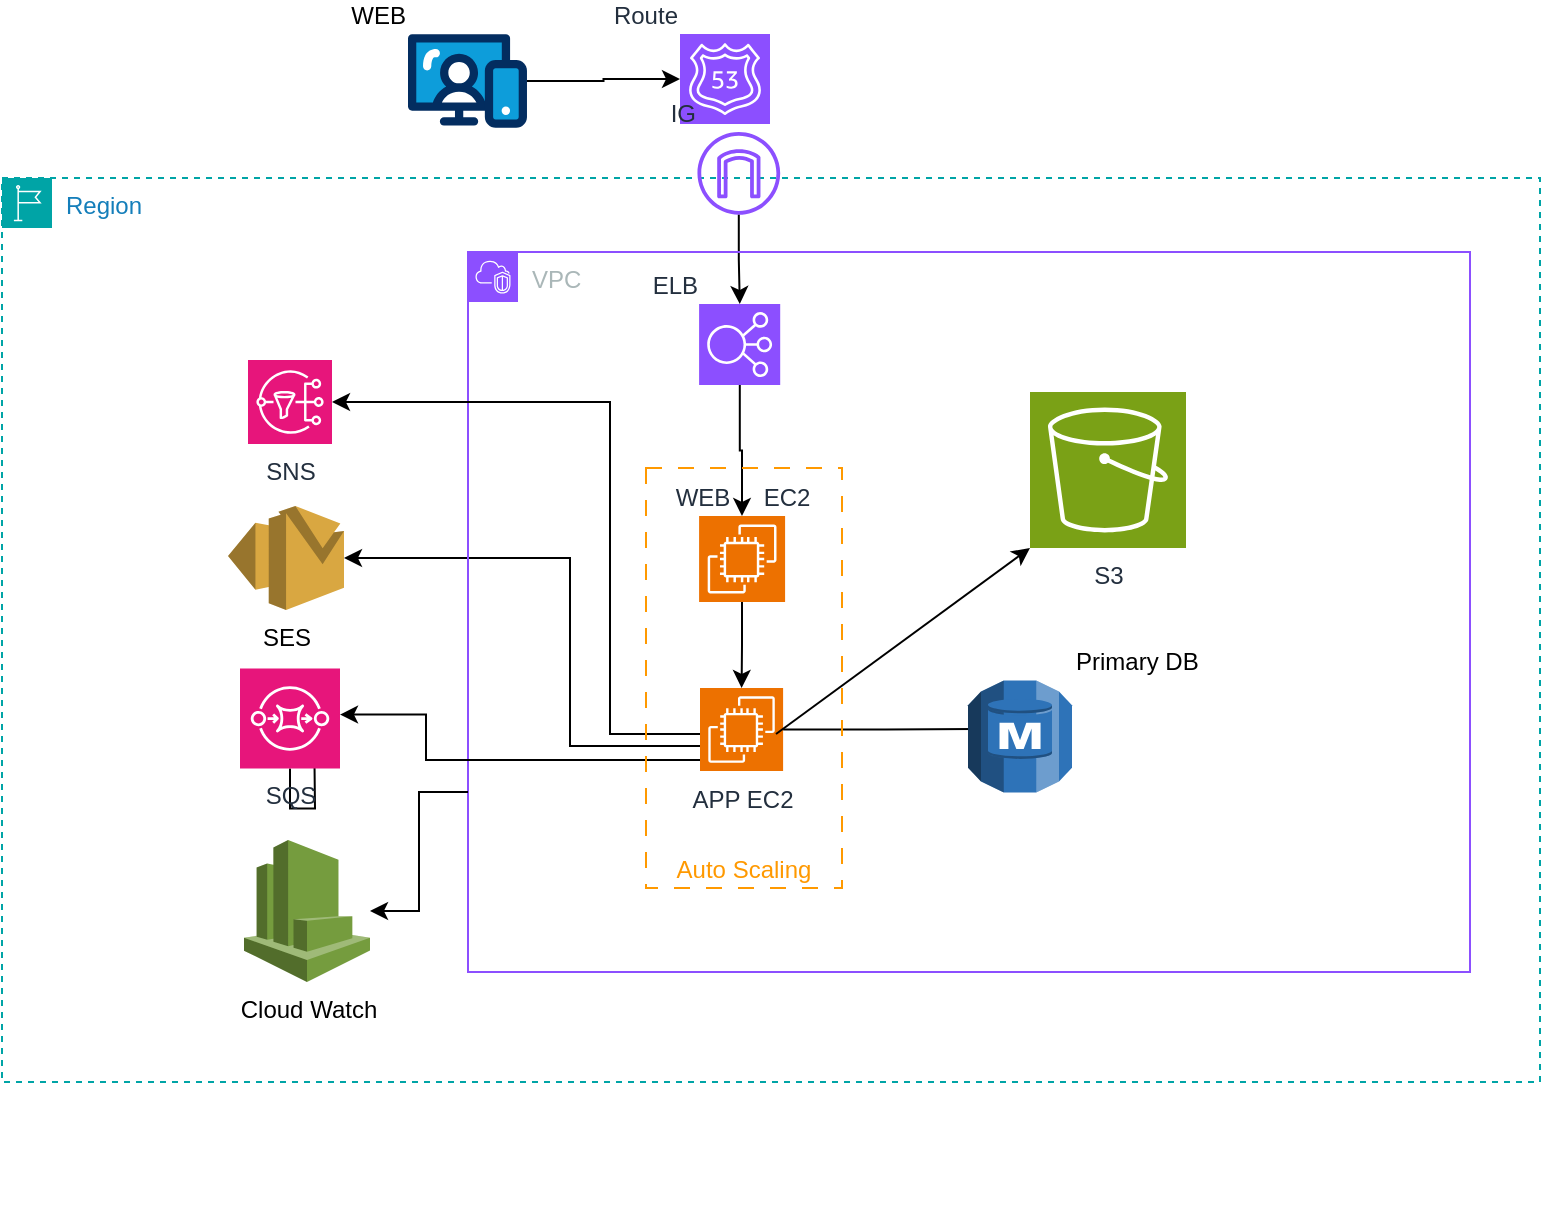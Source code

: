 <mxfile version="26.2.5">
  <diagram name="Page-1" id="d6edJk67j7s0k6tXhJVO">
    <mxGraphModel dx="1115" dy="606" grid="0" gridSize="10" guides="1" tooltips="1" connect="1" arrows="1" fold="1" page="1" pageScale="1" pageWidth="850" pageHeight="1100" background="#FFFFFF" math="0" shadow="0">
      <root>
        <mxCell id="0" />
        <mxCell id="1" parent="0" />
        <mxCell id="ni2ufou63JQbq89U_iEY-39" value="" style="edgeStyle=orthogonalEdgeStyle;rounded=0;orthogonalLoop=1;jettySize=auto;html=1;" edge="1" parent="1" source="QDt6HuoATpvbEMl83aBC-2" target="ni2ufou63JQbq89U_iEY-3">
          <mxGeometry relative="1" as="geometry" />
        </mxCell>
        <mxCell id="ni2ufou63JQbq89U_iEY-5" value="" style="edgeStyle=orthogonalEdgeStyle;rounded=0;orthogonalLoop=1;jettySize=auto;html=1;" edge="1" parent="1" source="ni2ufou63JQbq89U_iEY-3" target="ni2ufou63JQbq89U_iEY-4">
          <mxGeometry relative="1" as="geometry" />
        </mxCell>
        <mxCell id="ni2ufou63JQbq89U_iEY-3" value="WEB&amp;nbsp; &amp;nbsp; &amp;nbsp;EC2" style="sketch=0;points=[[0,0,0],[0.25,0,0],[0.5,0,0],[0.75,0,0],[1,0,0],[0,1,0],[0.25,1,0],[0.5,1,0],[0.75,1,0],[1,1,0],[0,0.25,0],[0,0.5,0],[0,0.75,0],[1,0.25,0],[1,0.5,0],[1,0.75,0]];outlineConnect=0;fontColor=#232F3E;fillColor=#ED7100;strokeColor=#ffffff;dashed=0;verticalLabelPosition=top;verticalAlign=bottom;align=center;html=1;fontSize=12;fontStyle=0;aspect=fixed;shape=mxgraph.aws4.resourceIcon;resIcon=mxgraph.aws4.ec2;labelPosition=center;" vertex="1" parent="1">
          <mxGeometry x="367.545" y="293" width="43" height="43" as="geometry" />
        </mxCell>
        <mxCell id="ni2ufou63JQbq89U_iEY-36" value="" style="edgeStyle=orthogonalEdgeStyle;rounded=0;orthogonalLoop=1;jettySize=auto;html=1;" edge="1" parent="1" source="ni2ufou63JQbq89U_iEY-4" target="ni2ufou63JQbq89U_iEY-20">
          <mxGeometry relative="1" as="geometry" />
        </mxCell>
        <mxCell id="ni2ufou63JQbq89U_iEY-4" value="APP EC2" style="sketch=0;points=[[0,0,0],[0.25,0,0],[0.5,0,0],[0.75,0,0],[1,0,0],[0,1,0],[0.25,1,0],[0.5,1,0],[0.75,1,0],[1,1,0],[0,0.25,0],[0,0.5,0],[0,0.75,0],[1,0.25,0],[1,0.5,0],[1,0.75,0]];outlineConnect=0;fontColor=#232F3E;fillColor=#ED7100;strokeColor=#ffffff;dashed=0;verticalLabelPosition=bottom;verticalAlign=top;align=center;html=1;fontSize=12;fontStyle=0;aspect=fixed;shape=mxgraph.aws4.resourceIcon;resIcon=mxgraph.aws4.ec2;labelPosition=center;" vertex="1" parent="1">
          <mxGeometry x="368" y="379" width="41.55" height="41.55" as="geometry" />
        </mxCell>
        <mxCell id="ni2ufou63JQbq89U_iEY-6" value="Route" style="sketch=0;points=[[0,0,0],[0.25,0,0],[0.5,0,0],[0.75,0,0],[1,0,0],[0,1,0],[0.25,1,0],[0.5,1,0],[0.75,1,0],[1,1,0],[0,0.25,0],[0,0.5,0],[0,0.75,0],[1,0.25,0],[1,0.5,0],[1,0.75,0]];outlineConnect=0;fontColor=#232F3E;fillColor=#8C4FFF;strokeColor=#ffffff;dashed=0;verticalLabelPosition=top;verticalAlign=bottom;align=right;html=1;fontSize=12;fontStyle=0;aspect=fixed;shape=mxgraph.aws4.resourceIcon;resIcon=mxgraph.aws4.route_53;labelPosition=left;" vertex="1" parent="1">
          <mxGeometry x="358" y="52" width="45" height="45" as="geometry" />
        </mxCell>
        <mxCell id="ni2ufou63JQbq89U_iEY-29" value="" style="edgeStyle=orthogonalEdgeStyle;rounded=0;orthogonalLoop=1;jettySize=auto;html=1;" edge="1" parent="1" source="ni2ufou63JQbq89U_iEY-9" target="ni2ufou63JQbq89U_iEY-6">
          <mxGeometry relative="1" as="geometry" />
        </mxCell>
        <mxCell id="ni2ufou63JQbq89U_iEY-9" value="WEB" style="verticalLabelPosition=top;aspect=fixed;html=1;shape=mxgraph.salesforce.web;labelPosition=left;align=right;verticalAlign=bottom;" vertex="1" parent="1">
          <mxGeometry x="222" y="52" width="59.49" height="47" as="geometry" />
        </mxCell>
        <mxCell id="ni2ufou63JQbq89U_iEY-10" value="SNS" style="sketch=0;points=[[0,0,0],[0.25,0,0],[0.5,0,0],[0.75,0,0],[1,0,0],[0,1,0],[0.25,1,0],[0.5,1,0],[0.75,1,0],[1,1,0],[0,0.25,0],[0,0.5,0],[0,0.75,0],[1,0.25,0],[1,0.5,0],[1,0.75,0]];outlineConnect=0;fontColor=#232F3E;fillColor=#E7157B;strokeColor=#ffffff;dashed=0;verticalLabelPosition=bottom;verticalAlign=top;align=center;html=1;fontSize=12;fontStyle=0;aspect=fixed;shape=mxgraph.aws4.resourceIcon;resIcon=mxgraph.aws4.sns;" vertex="1" parent="1">
          <mxGeometry x="142" y="215" width="42" height="42" as="geometry" />
        </mxCell>
        <mxCell id="ni2ufou63JQbq89U_iEY-11" value="SES" style="outlineConnect=0;dashed=0;verticalLabelPosition=bottom;verticalAlign=top;align=center;html=1;shape=mxgraph.aws3.ses;fillColor=#D9A741;gradientColor=none;" vertex="1" parent="1">
          <mxGeometry x="132" y="288" width="58" height="52" as="geometry" />
        </mxCell>
        <mxCell id="ni2ufou63JQbq89U_iEY-13" value="Cloud Watch" style="outlineConnect=0;dashed=0;verticalLabelPosition=bottom;verticalAlign=top;align=center;html=1;shape=mxgraph.aws3.cloudwatch;fillColor=#759C3E;gradientColor=none;" vertex="1" parent="1">
          <mxGeometry x="140" y="455" width="63" height="71" as="geometry" />
        </mxCell>
        <mxCell id="ni2ufou63JQbq89U_iEY-15" style="edgeStyle=orthogonalEdgeStyle;rounded=0;orthogonalLoop=1;jettySize=auto;html=1;entryX=0.531;entryY=0.554;entryDx=0;entryDy=0;entryPerimeter=0;" edge="1" parent="1" source="ni2ufou63JQbq89U_iEY-12">
          <mxGeometry relative="1" as="geometry">
            <mxPoint x="371.45" y="416.94" as="sourcePoint" />
            <mxPoint x="175.0" y="394.64" as="targetPoint" />
            <Array as="points" />
          </mxGeometry>
        </mxCell>
        <mxCell id="ni2ufou63JQbq89U_iEY-16" style="edgeStyle=orthogonalEdgeStyle;rounded=0;orthogonalLoop=1;jettySize=auto;html=1;entryX=1;entryY=0.5;entryDx=0;entryDy=0;entryPerimeter=0;" edge="1" parent="1" target="ni2ufou63JQbq89U_iEY-11">
          <mxGeometry relative="1" as="geometry">
            <mxPoint x="368" y="408" as="sourcePoint" />
            <mxPoint x="190" y="328.0" as="targetPoint" />
            <Array as="points">
              <mxPoint x="303" y="408" />
              <mxPoint x="303" y="314" />
            </Array>
          </mxGeometry>
        </mxCell>
        <mxCell id="ni2ufou63JQbq89U_iEY-23" style="edgeStyle=orthogonalEdgeStyle;rounded=0;orthogonalLoop=1;jettySize=auto;html=1;exitX=0.5;exitY=0.99;exitDx=0;exitDy=0;exitPerimeter=0;" edge="1" parent="1">
          <mxGeometry relative="1" as="geometry">
            <mxPoint x="497.0" y="629.61" as="sourcePoint" />
            <mxPoint x="497.0" y="630" as="targetPoint" />
          </mxGeometry>
        </mxCell>
        <mxCell id="ni2ufou63JQbq89U_iEY-27" value="Region" style="points=[[0,0],[0.25,0],[0.5,0],[0.75,0],[1,0],[1,0.25],[1,0.5],[1,0.75],[1,1],[0.75,1],[0.5,1],[0.25,1],[0,1],[0,0.75],[0,0.5],[0,0.25]];outlineConnect=0;gradientColor=none;html=1;whiteSpace=wrap;fontSize=12;fontStyle=0;container=1;pointerEvents=0;collapsible=0;recursiveResize=0;shape=mxgraph.aws4.group;grIcon=mxgraph.aws4.group_region;strokeColor=#00A4A6;fillColor=none;verticalAlign=top;align=left;spacingLeft=30;fontColor=#147EBA;dashed=1;" vertex="1" parent="1">
          <mxGeometry x="19" y="124" width="769" height="452" as="geometry" />
        </mxCell>
        <mxCell id="QDt6HuoATpvbEMl83aBC-4" value="IG" style="sketch=0;outlineConnect=0;fontColor=#232F3E;gradientColor=none;fillColor=#8C4FFF;strokeColor=none;dashed=0;verticalLabelPosition=top;verticalAlign=bottom;align=right;html=1;fontSize=12;fontStyle=0;aspect=fixed;pointerEvents=1;shape=mxgraph.aws4.internet_gateway;rotation=0;labelPosition=left;direction=east;" parent="ni2ufou63JQbq89U_iEY-27" vertex="1">
          <mxGeometry x="347.73" y="-23" width="41.37" height="41.37" as="geometry" />
        </mxCell>
        <mxCell id="QDt6HuoATpvbEMl83aBC-2" value="ELB" style="sketch=0;points=[[0,0,0],[0.25,0,0],[0.5,0,0],[0.75,0,0],[1,0,0],[0,1,0],[0.25,1,0],[0.5,1,0],[0.75,1,0],[1,1,0],[0,0.25,0],[0,0.5,0],[0,0.75,0],[1,0.25,0],[1,0.5,0],[1,0.75,0]];outlineConnect=0;fontColor=#232F3E;fillColor=#8C4FFF;strokeColor=#ffffff;dashed=0;verticalLabelPosition=top;verticalAlign=bottom;align=right;html=1;fontSize=12;fontStyle=0;aspect=fixed;shape=mxgraph.aws4.resourceIcon;resIcon=mxgraph.aws4.elastic_load_balancing;container=0;labelPosition=left;" parent="ni2ufou63JQbq89U_iEY-27" vertex="1">
          <mxGeometry x="348.55" y="63.0" width="40.55" height="40.55" as="geometry" />
        </mxCell>
        <mxCell id="ni2ufou63JQbq89U_iEY-41" value="" style="edgeStyle=orthogonalEdgeStyle;rounded=0;orthogonalLoop=1;jettySize=auto;html=1;" edge="1" parent="ni2ufou63JQbq89U_iEY-27" source="QDt6HuoATpvbEMl83aBC-4" target="QDt6HuoATpvbEMl83aBC-2">
          <mxGeometry relative="1" as="geometry" />
        </mxCell>
        <mxCell id="ni2ufou63JQbq89U_iEY-28" value="VPC" style="points=[[0,0],[0.25,0],[0.5,0],[0.75,0],[1,0],[1,0.25],[1,0.5],[1,0.75],[1,1],[0.75,1],[0.5,1],[0.25,1],[0,1],[0,0.75],[0,0.5],[0,0.25]];outlineConnect=0;gradientColor=none;html=1;whiteSpace=wrap;fontSize=12;fontStyle=0;container=1;pointerEvents=0;collapsible=0;recursiveResize=0;shape=mxgraph.aws4.group;grIcon=mxgraph.aws4.group_vpc2;strokeColor=#8C4FFF;fillColor=none;verticalAlign=top;align=left;spacingLeft=30;fontColor=#AAB7B8;dashed=0;" vertex="1" parent="ni2ufou63JQbq89U_iEY-27">
          <mxGeometry x="233" y="37" width="501" height="360" as="geometry" />
        </mxCell>
        <mxCell id="ni2ufou63JQbq89U_iEY-33" value="" style="edgeStyle=orthogonalEdgeStyle;rounded=0;orthogonalLoop=1;jettySize=auto;html=1;entryX=1;entryY=0.5;entryDx=0;entryDy=0;entryPerimeter=0;" edge="1" parent="1" source="ni2ufou63JQbq89U_iEY-4">
          <mxGeometry relative="1" as="geometry">
            <mxPoint x="371.45" y="414.94" as="sourcePoint" />
            <mxPoint x="188" y="392.27" as="targetPoint" />
            <Array as="points">
              <mxPoint x="231" y="415" />
              <mxPoint x="231" y="392" />
            </Array>
          </mxGeometry>
        </mxCell>
        <mxCell id="ni2ufou63JQbq89U_iEY-12" value="SQS" style="sketch=0;points=[[0,0,0],[0.25,0,0],[0.5,0,0],[0.75,0,0],[1,0,0],[0,1,0],[0.25,1,0],[0.5,1,0],[0.75,1,0],[1,1,0],[0,0.25,0],[0,0.5,0],[0,0.75,0],[1,0.25,0],[1,0.5,0],[1,0.75,0]];outlineConnect=0;fontColor=#232F3E;fillColor=#E7157B;strokeColor=#ffffff;dashed=0;verticalLabelPosition=bottom;verticalAlign=top;align=center;html=1;fontSize=12;fontStyle=0;aspect=fixed;shape=mxgraph.aws4.resourceIcon;resIcon=mxgraph.aws4.sqs;" vertex="1" parent="1">
          <mxGeometry x="138" y="369.27" width="50" height="50" as="geometry" />
        </mxCell>
        <mxCell id="ni2ufou63JQbq89U_iEY-34" style="edgeStyle=orthogonalEdgeStyle;rounded=0;orthogonalLoop=1;jettySize=auto;html=1;entryX=1;entryY=0.5;entryDx=0;entryDy=0;entryPerimeter=0;flowAnimation=0;" edge="1" parent="1" source="ni2ufou63JQbq89U_iEY-4" target="ni2ufou63JQbq89U_iEY-10">
          <mxGeometry relative="1" as="geometry">
            <Array as="points">
              <mxPoint x="323" y="402" />
              <mxPoint x="323" y="236" />
            </Array>
          </mxGeometry>
        </mxCell>
        <mxCell id="ni2ufou63JQbq89U_iEY-38" value="" style="group" vertex="1" connectable="0" parent="1">
          <mxGeometry x="502" y="374.27" width="52" height="56" as="geometry" />
        </mxCell>
        <mxCell id="ni2ufou63JQbq89U_iEY-25" value="Primary DB" style="outlineConnect=0;dashed=0;verticalLabelPosition=top;verticalAlign=bottom;align=left;html=1;shape=mxgraph.aws3.rds;fillColor=#2E73B8;gradientColor=none;labelPosition=right;" vertex="1" parent="ni2ufou63JQbq89U_iEY-38">
          <mxGeometry y="1" width="52" height="56" as="geometry" />
        </mxCell>
        <mxCell id="ni2ufou63JQbq89U_iEY-20" value="" style="outlineConnect=0;dashed=0;verticalLabelPosition=bottom;verticalAlign=top;align=center;html=1;shape=mxgraph.aws3.rds_db_instance;fillColor=#2E73B8;gradientColor=none;" vertex="1" parent="ni2ufou63JQbq89U_iEY-38">
          <mxGeometry x="10" y="9.73" width="32" height="31" as="geometry" />
        </mxCell>
        <mxCell id="ni2ufou63JQbq89U_iEY-42" value="S3" style="sketch=0;points=[[0,0,0],[0.25,0,0],[0.5,0,0],[0.75,0,0],[1,0,0],[0,1,0],[0.25,1,0],[0.5,1,0],[0.75,1,0],[1,1,0],[0,0.25,0],[0,0.5,0],[0,0.75,0],[1,0.25,0],[1,0.5,0],[1,0.75,0]];outlineConnect=0;fontColor=#232F3E;fillColor=#7AA116;strokeColor=#ffffff;dashed=0;verticalLabelPosition=bottom;verticalAlign=top;align=center;html=1;fontSize=12;fontStyle=0;aspect=fixed;shape=mxgraph.aws4.resourceIcon;resIcon=mxgraph.aws4.s3;" vertex="1" parent="1">
          <mxGeometry x="533" y="231" width="78" height="78" as="geometry" />
        </mxCell>
        <mxCell id="ni2ufou63JQbq89U_iEY-43" value="" style="endArrow=classic;html=1;rounded=0;entryX=0;entryY=1;entryDx=0;entryDy=0;entryPerimeter=0;" edge="1" parent="1" target="ni2ufou63JQbq89U_iEY-42">
          <mxGeometry width="50" height="50" relative="1" as="geometry">
            <mxPoint x="406" y="402" as="sourcePoint" />
            <mxPoint x="456" y="352" as="targetPoint" />
          </mxGeometry>
        </mxCell>
        <mxCell id="ni2ufou63JQbq89U_iEY-46" value="Auto Scaling" style="outlineConnect=0;gradientColor=none;html=1;whiteSpace=wrap;fontSize=12;fontStyle=0;strokeColor=#FF9900;fillColor=none;verticalAlign=bottom;align=center;fontColor=#FF9900;dashed=1;spacingTop=3;dashPattern=8 8;" vertex="1" parent="1">
          <mxGeometry x="341" y="269" width="98" height="210" as="geometry" />
        </mxCell>
        <mxCell id="ni2ufou63JQbq89U_iEY-50" style="edgeStyle=orthogonalEdgeStyle;rounded=0;orthogonalLoop=1;jettySize=auto;html=1;exitX=0;exitY=0.75;exitDx=0;exitDy=0;" edge="1" parent="1" source="ni2ufou63JQbq89U_iEY-28" target="ni2ufou63JQbq89U_iEY-13">
          <mxGeometry relative="1" as="geometry" />
        </mxCell>
      </root>
    </mxGraphModel>
  </diagram>
</mxfile>

